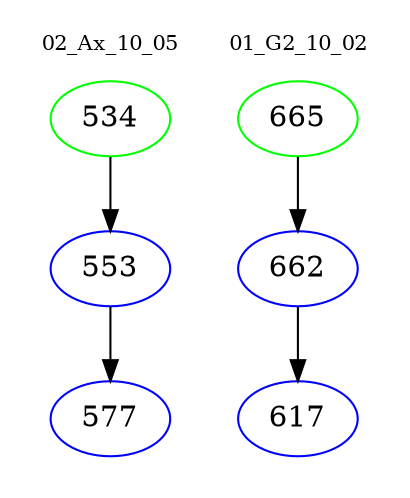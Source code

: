 digraph{
subgraph cluster_0 {
color = white
label = "02_Ax_10_05";
fontsize=10;
T0_534 [label="534", color="green"]
T0_534 -> T0_553 [color="black"]
T0_553 [label="553", color="blue"]
T0_553 -> T0_577 [color="black"]
T0_577 [label="577", color="blue"]
}
subgraph cluster_1 {
color = white
label = "01_G2_10_02";
fontsize=10;
T1_665 [label="665", color="green"]
T1_665 -> T1_662 [color="black"]
T1_662 [label="662", color="blue"]
T1_662 -> T1_617 [color="black"]
T1_617 [label="617", color="blue"]
}
}
